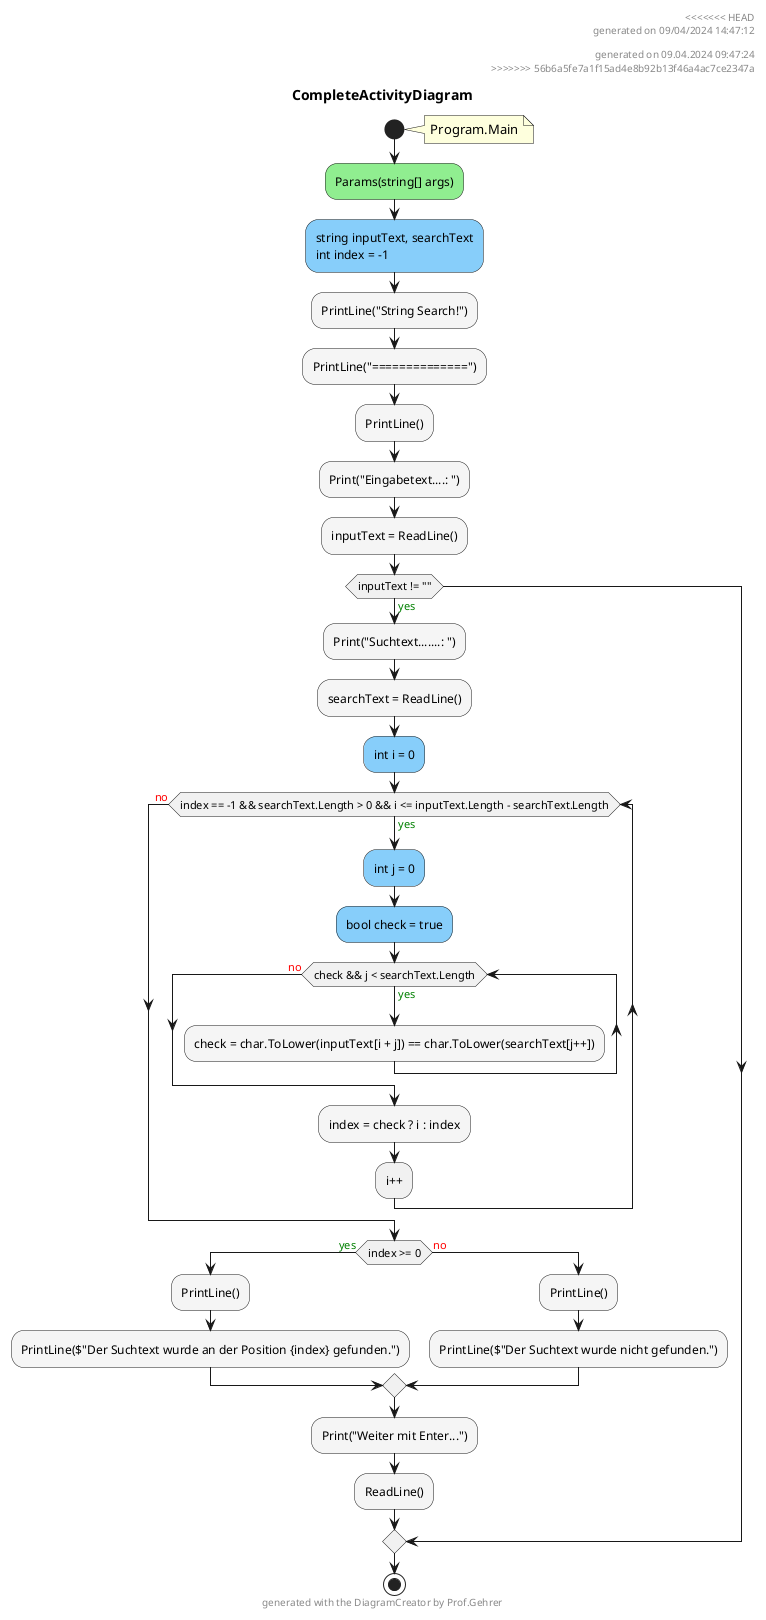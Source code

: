 @startuml CompleteActivityDiagram
header
<<<<<<< HEAD
generated on 09/04/2024 14:47:12
=======
generated on 09.04.2024 09:47:24
>>>>>>> 56b6a5fe7a1f15ad4e8b92b13f46a4ac7ce2347a
end header
title CompleteActivityDiagram
start
note right:  Program.Main
#LightGreen:Params(string[] args);
#LightSkyBlue:string inputText, searchText\nint index = -1;
#WhiteSmoke:PrintLine("String Search!");
#WhiteSmoke:PrintLine("==============");
#WhiteSmoke:PrintLine();
#WhiteSmoke:Print("Eingabetext....: ");
#WhiteSmoke:inputText = ReadLine();
if (inputText != "") then (<color:green>yes)
        #WhiteSmoke:Print("Suchtext.......: ");
        #WhiteSmoke:searchText = ReadLine();
        #LightSkyBlue:int i = 0;
        while (index == -1 && searchText.Length > 0 && i <= inputText.Length - searchText.Length) is (<color:green>yes)
                #LightSkyBlue:int j = 0;
                #LightSkyBlue:bool check = true;
                while (check && j < searchText.Length) is (<color:green>yes)
                        #WhiteSmoke:check = char.ToLower(inputText[i + j]) == char.ToLower(searchText[j++]);
                endwhile (<color:red>no)
                #WhiteSmoke:index = check ? i : index;
        :i++;
        endwhile (<color:red>no)
        if (index >= 0) then (<color:green>yes)
                #WhiteSmoke:PrintLine();
                #WhiteSmoke:PrintLine($"Der Suchtext wurde an der Position {index} gefunden.");
            else (<color:red>no)
                    #WhiteSmoke:PrintLine();
                    #WhiteSmoke:PrintLine($"Der Suchtext wurde nicht gefunden.");
        endif
        #WhiteSmoke:Print("Weiter mit Enter...");
        #WhiteSmoke:ReadLine();
endif
stop
footer
generated with the DiagramCreator by Prof.Gehrer
end footer
@enduml
